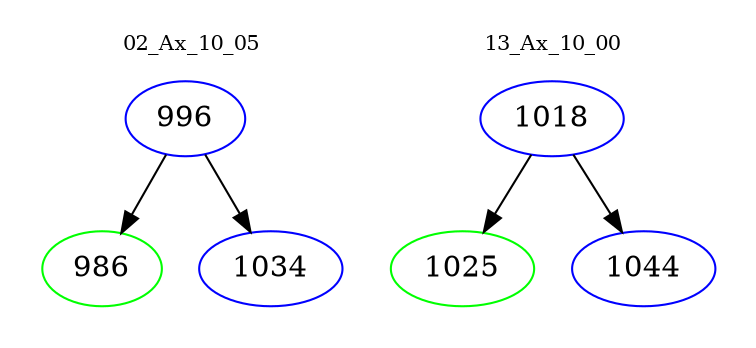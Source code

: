 digraph{
subgraph cluster_0 {
color = white
label = "02_Ax_10_05";
fontsize=10;
T0_996 [label="996", color="blue"]
T0_996 -> T0_986 [color="black"]
T0_986 [label="986", color="green"]
T0_996 -> T0_1034 [color="black"]
T0_1034 [label="1034", color="blue"]
}
subgraph cluster_1 {
color = white
label = "13_Ax_10_00";
fontsize=10;
T1_1018 [label="1018", color="blue"]
T1_1018 -> T1_1025 [color="black"]
T1_1025 [label="1025", color="green"]
T1_1018 -> T1_1044 [color="black"]
T1_1044 [label="1044", color="blue"]
}
}

